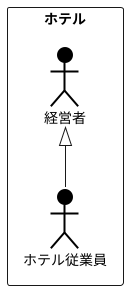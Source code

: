 @startuml ユースケース図
' left to right direction

rectangle ホテル{
    actor 経営者 #000000;line:Black;line.bold;
    actor ホテル従業員 #000000;line:Black;line.bold;
}
経営者<|-- ホテル従業員
@enduml